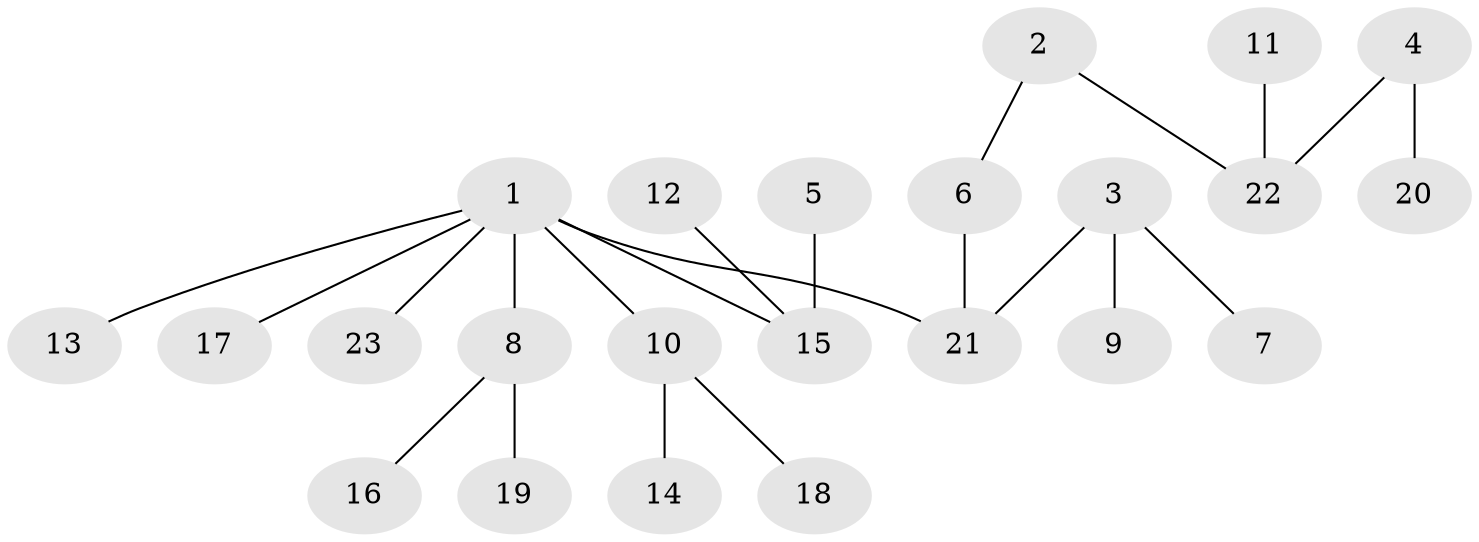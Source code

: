 // original degree distribution, {2: 0.32894736842105265, 5: 0.039473684210526314, 8: 0.013157894736842105, 3: 0.15789473684210525, 4: 0.02631578947368421, 1: 0.4342105263157895}
// Generated by graph-tools (version 1.1) at 2025/37/03/04/25 23:37:16]
// undirected, 23 vertices, 22 edges
graph export_dot {
  node [color=gray90,style=filled];
  1;
  2;
  3;
  4;
  5;
  6;
  7;
  8;
  9;
  10;
  11;
  12;
  13;
  14;
  15;
  16;
  17;
  18;
  19;
  20;
  21;
  22;
  23;
  1 -- 8 [weight=1.0];
  1 -- 10 [weight=1.0];
  1 -- 13 [weight=1.0];
  1 -- 15 [weight=1.0];
  1 -- 17 [weight=1.0];
  1 -- 21 [weight=1.0];
  1 -- 23 [weight=1.0];
  2 -- 6 [weight=1.0];
  2 -- 22 [weight=1.0];
  3 -- 7 [weight=1.0];
  3 -- 9 [weight=1.0];
  3 -- 21 [weight=1.0];
  4 -- 20 [weight=1.0];
  4 -- 22 [weight=1.0];
  5 -- 15 [weight=1.0];
  6 -- 21 [weight=1.0];
  8 -- 16 [weight=1.0];
  8 -- 19 [weight=1.0];
  10 -- 14 [weight=1.0];
  10 -- 18 [weight=1.0];
  11 -- 22 [weight=1.0];
  12 -- 15 [weight=1.0];
}
